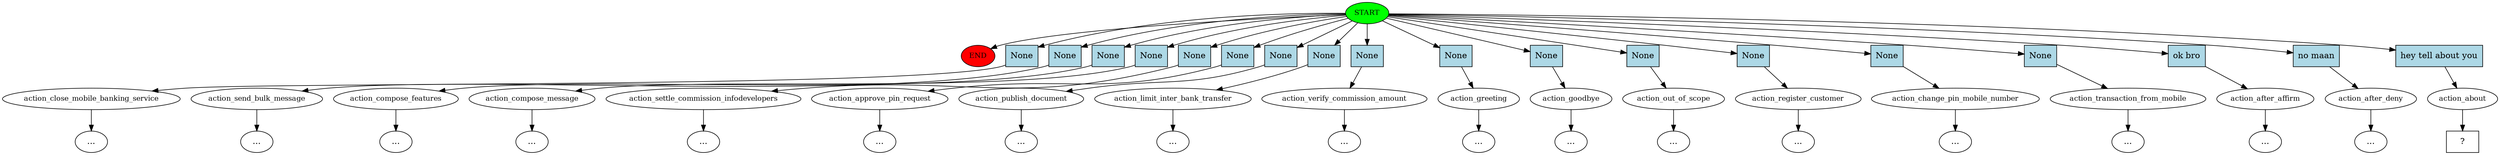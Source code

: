 digraph  {
0 [class="start active", fillcolor=green, fontsize=12, label=START, style=filled];
"-1" [class=end, fillcolor=red, fontsize=12, label=END, style=filled];
1 [class="", fontsize=12, label=action_close_mobile_banking_service];
"-3" [class=ellipsis, label="..."];
2 [class="", fontsize=12, label=action_send_bulk_message];
"-4" [class=ellipsis, label="..."];
3 [class="", fontsize=12, label=action_compose_features];
"-5" [class=ellipsis, label="..."];
4 [class="", fontsize=12, label=action_compose_message];
"-6" [class=ellipsis, label="..."];
5 [class="", fontsize=12, label=action_settle_commission_infodevelopers];
"-7" [class=ellipsis, label="..."];
6 [class="", fontsize=12, label=action_approve_pin_request];
"-8" [class=ellipsis, label="..."];
7 [class="", fontsize=12, label=action_publish_document];
"-9" [class=ellipsis, label="..."];
8 [class="", fontsize=12, label=action_limit_inter_bank_transfer];
"-10" [class=ellipsis, label="..."];
9 [class="", fontsize=12, label=action_verify_commission_amount];
"-11" [class=ellipsis, label="..."];
10 [class="", fontsize=12, label=action_greeting];
"-12" [class=ellipsis, label="..."];
11 [class="", fontsize=12, label=action_goodbye];
"-13" [class=ellipsis, label="..."];
12 [class="", fontsize=12, label=action_out_of_scope];
"-14" [class=ellipsis, label="..."];
13 [class="", fontsize=12, label=action_register_customer];
"-15" [class=ellipsis, label="..."];
14 [class="", fontsize=12, label=action_change_pin_mobile_number];
"-16" [class=ellipsis, label="..."];
15 [class="", fontsize=12, label=action_transaction_from_mobile];
"-17" [class=ellipsis, label="..."];
16 [class="", fontsize=12, label=action_after_affirm];
"-18" [class=ellipsis, label="..."];
17 [class="", fontsize=12, label=action_after_deny];
"-19" [class=ellipsis, label="..."];
18 [class=active, fontsize=12, label=action_about];
19 [class="intent dashed active", label="  ?  ", shape=rect];
20 [class=intent, fillcolor=lightblue, label=None, shape=rect, style=filled];
21 [class=intent, fillcolor=lightblue, label=None, shape=rect, style=filled];
22 [class=intent, fillcolor=lightblue, label=None, shape=rect, style=filled];
23 [class=intent, fillcolor=lightblue, label=None, shape=rect, style=filled];
24 [class=intent, fillcolor=lightblue, label=None, shape=rect, style=filled];
25 [class=intent, fillcolor=lightblue, label=None, shape=rect, style=filled];
26 [class=intent, fillcolor=lightblue, label=None, shape=rect, style=filled];
27 [class=intent, fillcolor=lightblue, label=None, shape=rect, style=filled];
28 [class=intent, fillcolor=lightblue, label=None, shape=rect, style=filled];
29 [class=intent, fillcolor=lightblue, label=None, shape=rect, style=filled];
30 [class=intent, fillcolor=lightblue, label=None, shape=rect, style=filled];
31 [class=intent, fillcolor=lightblue, label=None, shape=rect, style=filled];
32 [class=intent, fillcolor=lightblue, label=None, shape=rect, style=filled];
33 [class=intent, fillcolor=lightblue, label=None, shape=rect, style=filled];
34 [class=intent, fillcolor=lightblue, label=None, shape=rect, style=filled];
35 [class=intent, fillcolor=lightblue, label="ok bro", shape=rect, style=filled];
36 [class=intent, fillcolor=lightblue, label="no maan", shape=rect, style=filled];
37 [class="intent active", fillcolor=lightblue, label="hey tell about you", shape=rect, style=filled];
0 -> "-1"  [class="", key=NONE, label=""];
0 -> 20  [class="", key=0];
0 -> 21  [class="", key=0];
0 -> 22  [class="", key=0];
0 -> 23  [class="", key=0];
0 -> 24  [class="", key=0];
0 -> 25  [class="", key=0];
0 -> 26  [class="", key=0];
0 -> 27  [class="", key=0];
0 -> 28  [class="", key=0];
0 -> 29  [class="", key=0];
0 -> 30  [class="", key=0];
0 -> 31  [class="", key=0];
0 -> 32  [class="", key=0];
0 -> 33  [class="", key=0];
0 -> 34  [class="", key=0];
0 -> 35  [class="", key=0];
0 -> 36  [class="", key=0];
0 -> 37  [class=active, key=0];
1 -> "-3"  [class="", key=NONE, label=""];
2 -> "-4"  [class="", key=NONE, label=""];
3 -> "-5"  [class="", key=NONE, label=""];
4 -> "-6"  [class="", key=NONE, label=""];
5 -> "-7"  [class="", key=NONE, label=""];
6 -> "-8"  [class="", key=NONE, label=""];
7 -> "-9"  [class="", key=NONE, label=""];
8 -> "-10"  [class="", key=NONE, label=""];
9 -> "-11"  [class="", key=NONE, label=""];
10 -> "-12"  [class="", key=NONE, label=""];
11 -> "-13"  [class="", key=NONE, label=""];
12 -> "-14"  [class="", key=NONE, label=""];
13 -> "-15"  [class="", key=NONE, label=""];
14 -> "-16"  [class="", key=NONE, label=""];
15 -> "-17"  [class="", key=NONE, label=""];
16 -> "-18"  [class="", key=NONE, label=""];
17 -> "-19"  [class="", key=NONE, label=""];
18 -> 19  [class=active, key=NONE, label=""];
20 -> 1  [class="", key=0];
21 -> 2  [class="", key=0];
22 -> 3  [class="", key=0];
23 -> 4  [class="", key=0];
24 -> 5  [class="", key=0];
25 -> 6  [class="", key=0];
26 -> 7  [class="", key=0];
27 -> 8  [class="", key=0];
28 -> 9  [class="", key=0];
29 -> 10  [class="", key=0];
30 -> 11  [class="", key=0];
31 -> 12  [class="", key=0];
32 -> 13  [class="", key=0];
33 -> 14  [class="", key=0];
34 -> 15  [class="", key=0];
35 -> 16  [class="", key=0];
36 -> 17  [class="", key=0];
37 -> 18  [class=active, key=0];
}
